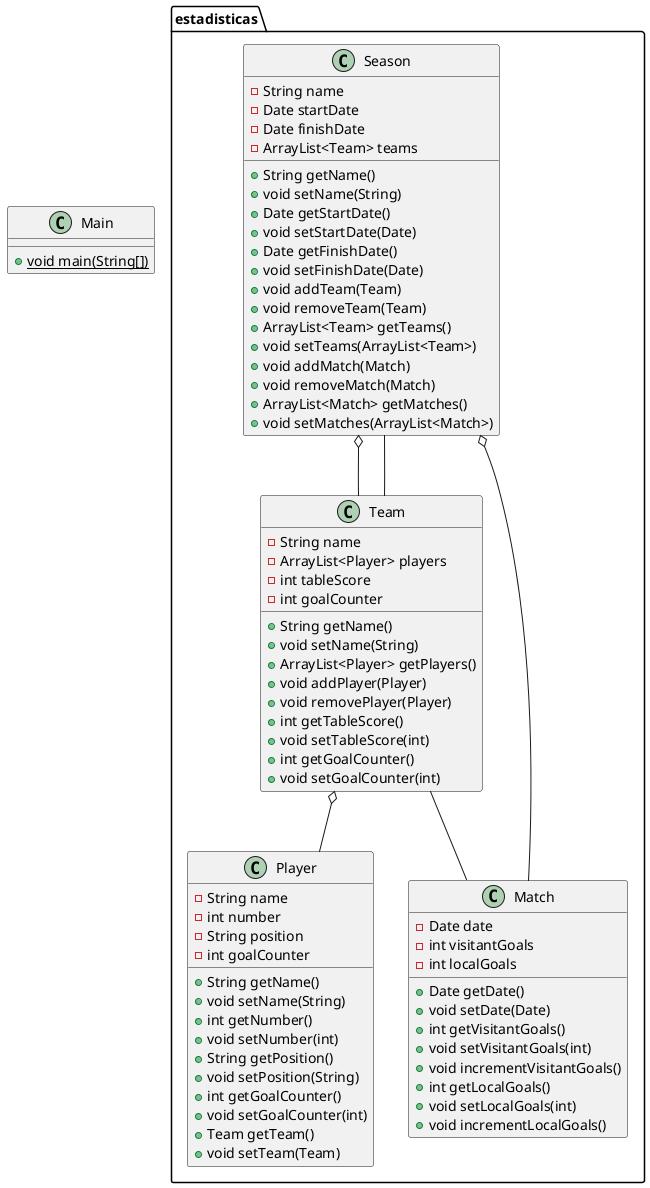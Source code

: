 @startuml
class estadisticas.Season {
- String name
- Date startDate
- Date finishDate
- ArrayList<Team> teams
+ String getName()
+ void setName(String)
+ Date getStartDate()
+ void setStartDate(Date)
+ Date getFinishDate()
+ void setFinishDate(Date)
+ void addTeam(Team)
+ void removeTeam(Team)
+ ArrayList<Team> getTeams()
+ void setTeams(ArrayList<Team>)
+ void addMatch(Match)
+ void removeMatch(Match)
+ ArrayList<Match> getMatches()
+ void setMatches(ArrayList<Match>)
}
class estadisticas.Player {
- String name
- int number
- String position
- int goalCounter
+ String getName()
+ void setName(String)
+ int getNumber()
+ void setNumber(int)
+ String getPosition()
+ void setPosition(String)
+ int getGoalCounter()
+ void setGoalCounter(int)
+ Team getTeam()
+ void setTeam(Team)
}
class Main {
+ {static} void main(String[])
}
class estadisticas.Team {
- String name
- ArrayList<Player> players
- int tableScore
- int goalCounter
+ String getName()
+ void setName(String)
+ ArrayList<Player> getPlayers()
+ void addPlayer(Player)
+ void removePlayer(Player)
+ int getTableScore()
+ void setTableScore(int)
+ int getGoalCounter()
+ void setGoalCounter(int)
}
class estadisticas.Match {
- Date date
- int visitantGoals
- int localGoals
+ Date getDate()
+ void setDate(Date)
+ int getVisitantGoals()
+ void setVisitantGoals(int)
+ void incrementVisitantGoals()
+ int getLocalGoals()
+ void setLocalGoals(int)
+ void incrementLocalGoals()
}
estadisticas.Team o-- estadisticas.Player
estadisticas.Season o-- estadisticas.Team

estadisticas.Team -- estadisticas.Match
estadisticas.Match --o estadisticas.Season
estadisticas.Team -- estadisticas.Season

@enduml